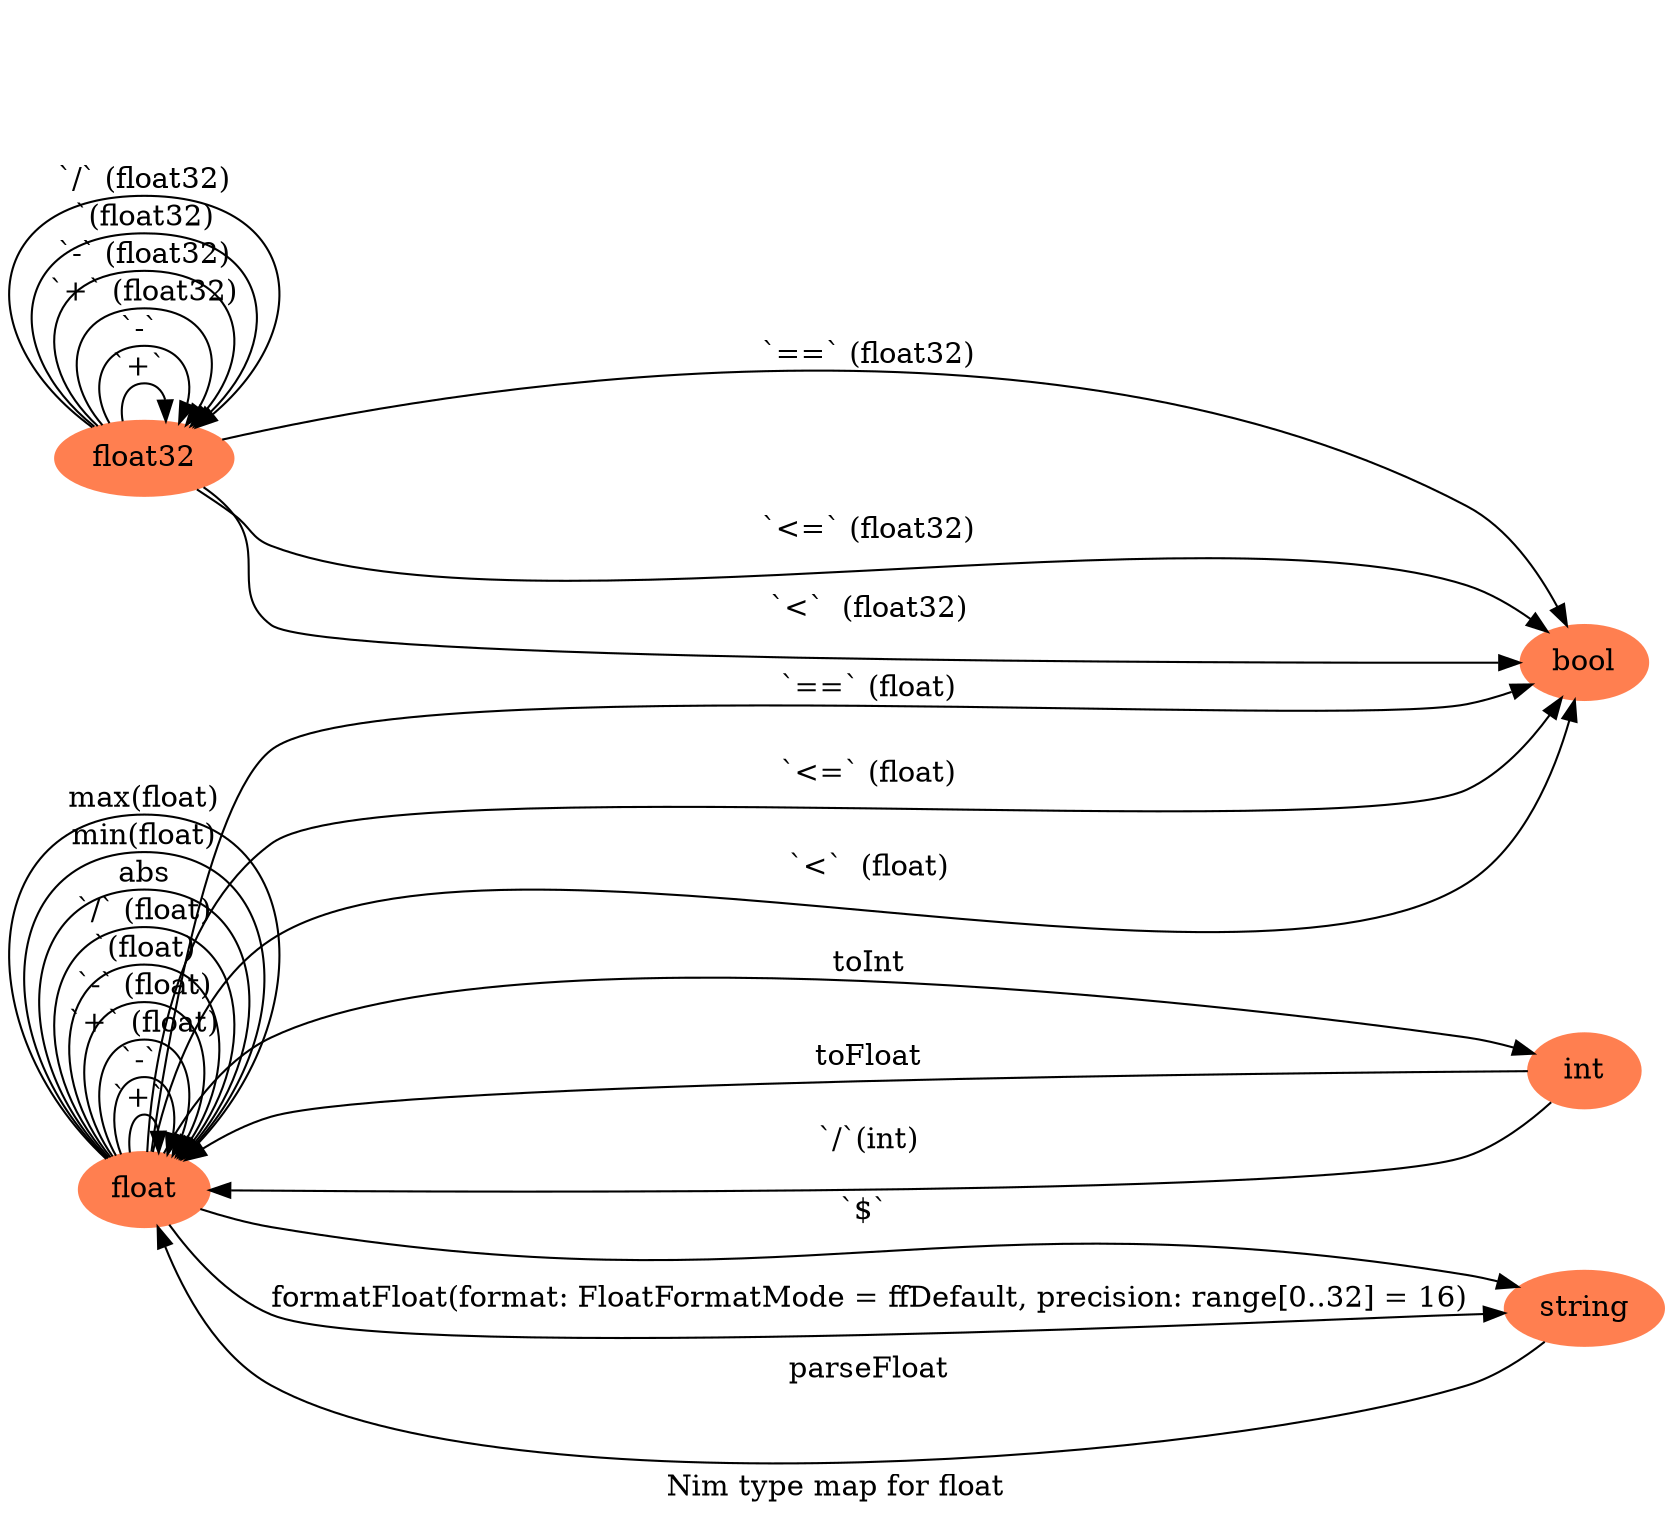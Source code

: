 digraph {
graph [
label = "Nim type map for float";
rankdir=LR;
];
node[color=coral, style=filled, label="float32" ] N0;
N0 -> N0 [color="", label="`+` " ];
N0 -> N0 [color="", label="`-` " ];
N0 -> N0 [color="", label="`+` (float32)" ];
N0 -> N0 [color="", label="`-` (float32)" ];
N0 -> N0 [color="", label="`(float32)" ];
N0 -> N0 [color="", label="`/` (float32)" ];
node[color=coral, style=filled, label="float" ] N1;
N1 -> N1 [color="", label="`+` " ];
N1 -> N1 [color="", label="`-` " ];
N1 -> N1 [color="", label="`+` (float)" ];
N1 -> N1 [color="", label="`-` (float)" ];
N1 -> N1 [color="", label="`(float)" ];
N1 -> N1 [color="", label="`/` (float)" ];
node[color=coral, style=filled, label="bool" ] N2;
N0 -> N2 [color="", label="`==` (float32)" ];
N0 -> N2 [color="", label="`<=` (float32)" ];
N0 -> N2 [color="", label="`<`  (float32)" ];
N1 -> N2 [color="", label="`==` (float)" ];
N1 -> N2 [color="", label="`<=` (float)" ];
N1 -> N2 [color="", label="`<`  (float)" ];
node[color=coral, style=filled, label="int" ] N3;
N3 -> N1 [color="", label="toFloat" ];
N1 -> N3 [color="", label="toInt" ];
node[color=coral, style=filled, label="string" ] N4;
N1 -> N4 [color="", label="`$` " ];
N1 -> N1 [color="", label="abs" ];
N1 -> N1 [color="", label="min(float)" ];
N1 -> N1 [color="", label="max(float)" ];
N3 -> N1 [color="", label="`/`(int)" ];
N4 -> N1 [color="", label="parseFloat" ];
N1 -> N4 [color="", label="formatFloat(format: FloatFormatMode = ffDefault, precision: range[0..32] = 16)" ];
}
